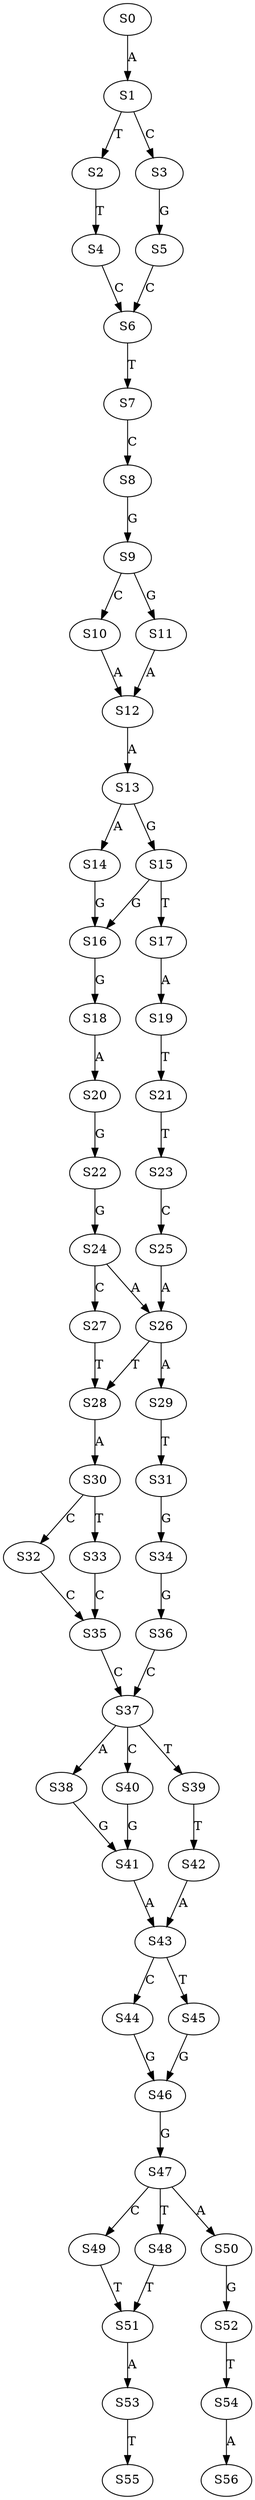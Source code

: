 strict digraph  {
	S0 -> S1 [ label = A ];
	S1 -> S2 [ label = T ];
	S1 -> S3 [ label = C ];
	S2 -> S4 [ label = T ];
	S3 -> S5 [ label = G ];
	S4 -> S6 [ label = C ];
	S5 -> S6 [ label = C ];
	S6 -> S7 [ label = T ];
	S7 -> S8 [ label = C ];
	S8 -> S9 [ label = G ];
	S9 -> S10 [ label = C ];
	S9 -> S11 [ label = G ];
	S10 -> S12 [ label = A ];
	S11 -> S12 [ label = A ];
	S12 -> S13 [ label = A ];
	S13 -> S14 [ label = A ];
	S13 -> S15 [ label = G ];
	S14 -> S16 [ label = G ];
	S15 -> S16 [ label = G ];
	S15 -> S17 [ label = T ];
	S16 -> S18 [ label = G ];
	S17 -> S19 [ label = A ];
	S18 -> S20 [ label = A ];
	S19 -> S21 [ label = T ];
	S20 -> S22 [ label = G ];
	S21 -> S23 [ label = T ];
	S22 -> S24 [ label = G ];
	S23 -> S25 [ label = C ];
	S24 -> S26 [ label = A ];
	S24 -> S27 [ label = C ];
	S25 -> S26 [ label = A ];
	S26 -> S28 [ label = T ];
	S26 -> S29 [ label = A ];
	S27 -> S28 [ label = T ];
	S28 -> S30 [ label = A ];
	S29 -> S31 [ label = T ];
	S30 -> S32 [ label = C ];
	S30 -> S33 [ label = T ];
	S31 -> S34 [ label = G ];
	S32 -> S35 [ label = C ];
	S33 -> S35 [ label = C ];
	S34 -> S36 [ label = G ];
	S35 -> S37 [ label = C ];
	S36 -> S37 [ label = C ];
	S37 -> S38 [ label = A ];
	S37 -> S39 [ label = T ];
	S37 -> S40 [ label = C ];
	S38 -> S41 [ label = G ];
	S39 -> S42 [ label = T ];
	S40 -> S41 [ label = G ];
	S41 -> S43 [ label = A ];
	S42 -> S43 [ label = A ];
	S43 -> S44 [ label = C ];
	S43 -> S45 [ label = T ];
	S44 -> S46 [ label = G ];
	S45 -> S46 [ label = G ];
	S46 -> S47 [ label = G ];
	S47 -> S48 [ label = T ];
	S47 -> S49 [ label = C ];
	S47 -> S50 [ label = A ];
	S48 -> S51 [ label = T ];
	S49 -> S51 [ label = T ];
	S50 -> S52 [ label = G ];
	S51 -> S53 [ label = A ];
	S52 -> S54 [ label = T ];
	S53 -> S55 [ label = T ];
	S54 -> S56 [ label = A ];
}
